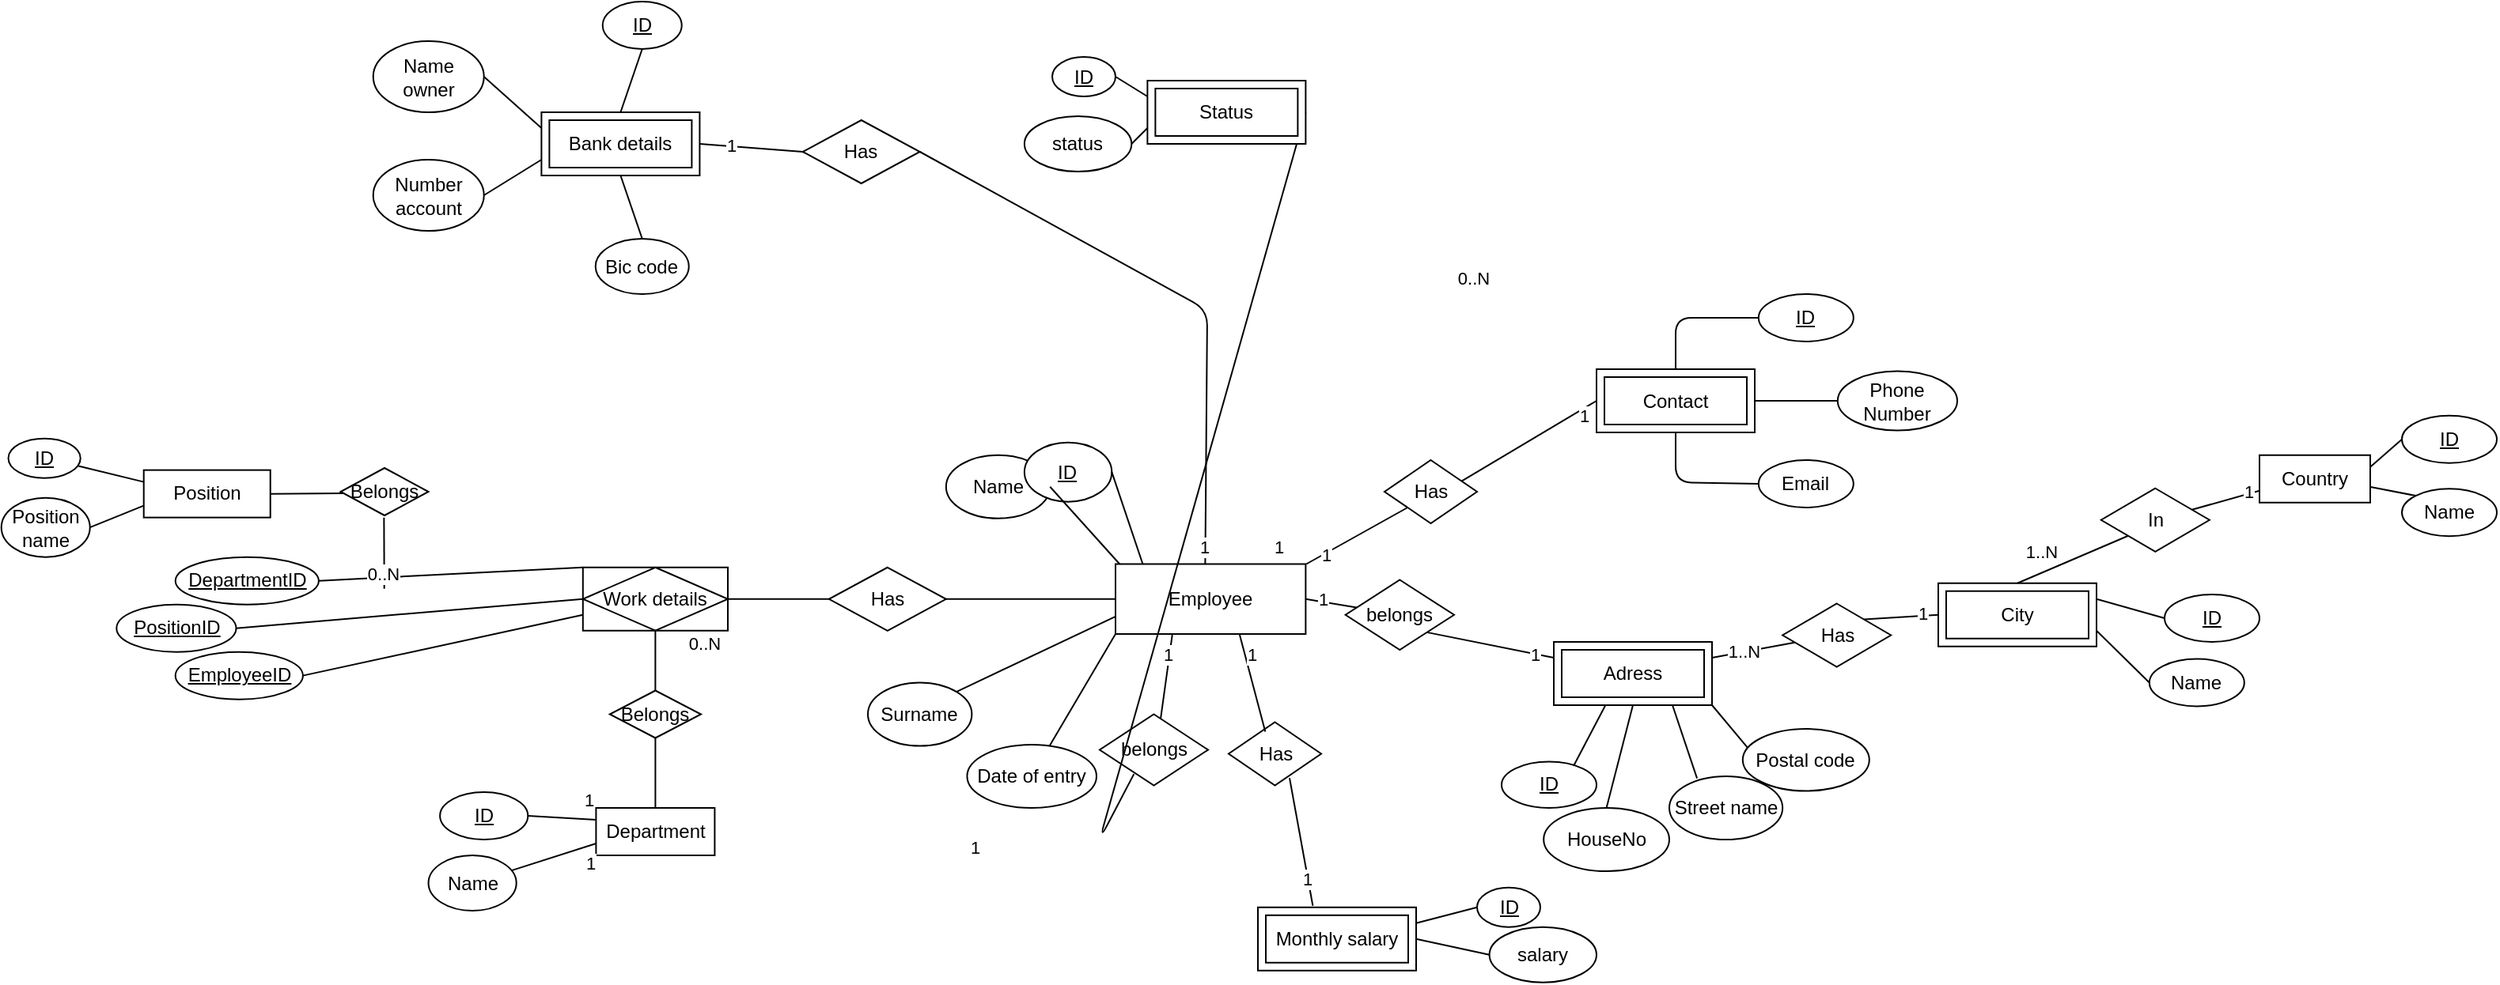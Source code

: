 <mxfile version="17.4.0" type="github">
  <diagram id="UBG563MczrVOb0AlTc1t" name="Page-1">
    <mxGraphModel dx="2367" dy="386" grid="1" gridSize="10" guides="1" tooltips="1" connect="1" arrows="1" fold="1" page="1" pageScale="1" pageWidth="827" pageHeight="1169" math="0" shadow="0">
      <root>
        <mxCell id="0" />
        <mxCell id="1" parent="0" />
        <mxCell id="jVsQilZwX-sPZZp8XZDI-1" value="Email" style="ellipse;whiteSpace=wrap;html=1;" vertex="1" parent="1">
          <mxGeometry x="176.41" y="320" width="60" height="30" as="geometry" />
        </mxCell>
        <mxCell id="jVsQilZwX-sPZZp8XZDI-2" value="Surname" style="ellipse;whiteSpace=wrap;html=1;" vertex="1" parent="1">
          <mxGeometry x="-386.51" y="460.75" width="65.71" height="40" as="geometry" />
        </mxCell>
        <mxCell id="jVsQilZwX-sPZZp8XZDI-3" value="Name" style="ellipse;whiteSpace=wrap;html=1;" vertex="1" parent="1">
          <mxGeometry x="-337.08" y="316.88" width="65.71" height="40" as="geometry" />
        </mxCell>
        <mxCell id="jVsQilZwX-sPZZp8XZDI-4" value="&lt;u&gt;ID&lt;/u&gt;" style="ellipse;whiteSpace=wrap;html=1;" vertex="1" parent="1">
          <mxGeometry x="-287.56" y="308.82" width="55.21" height="37.5" as="geometry" />
        </mxCell>
        <mxCell id="jVsQilZwX-sPZZp8XZDI-5" value="Date of entry" style="ellipse;whiteSpace=wrap;html=1;" vertex="1" parent="1">
          <mxGeometry x="-323.79" y="500" width="81.79" height="40" as="geometry" />
        </mxCell>
        <mxCell id="jVsQilZwX-sPZZp8XZDI-6" value="" style="endArrow=none;html=1;exitX=1;exitY=0;exitDx=0;exitDy=0;entryX=0;entryY=0.75;entryDx=0;entryDy=0;" edge="1" parent="1" source="jVsQilZwX-sPZZp8XZDI-2" target="jVsQilZwX-sPZZp8XZDI-101">
          <mxGeometry width="50" height="50" relative="1" as="geometry">
            <mxPoint x="-253.7" y="445.75" as="sourcePoint" />
            <mxPoint x="-209.41" y="425.75" as="targetPoint" />
          </mxGeometry>
        </mxCell>
        <mxCell id="jVsQilZwX-sPZZp8XZDI-7" value="" style="endArrow=none;html=1;exitX=1;exitY=0.5;exitDx=0;exitDy=0;entryX=0;entryY=0.5;entryDx=0;entryDy=0;" edge="1" parent="1" source="jVsQilZwX-sPZZp8XZDI-3">
          <mxGeometry width="50" height="50" relative="1" as="geometry">
            <mxPoint x="-243.7" y="455.75" as="sourcePoint" />
            <mxPoint x="-209.41" y="405.75" as="targetPoint" />
          </mxGeometry>
        </mxCell>
        <mxCell id="jVsQilZwX-sPZZp8XZDI-8" value="" style="endArrow=none;html=1;exitX=1;exitY=0.5;exitDx=0;exitDy=0;entryX=0;entryY=0.25;entryDx=0;entryDy=0;" edge="1" parent="1" source="jVsQilZwX-sPZZp8XZDI-4">
          <mxGeometry width="50" height="50" relative="1" as="geometry">
            <mxPoint x="-239.41" y="390.75" as="sourcePoint" />
            <mxPoint x="-209.41" y="395.75" as="targetPoint" />
          </mxGeometry>
        </mxCell>
        <mxCell id="jVsQilZwX-sPZZp8XZDI-9" value="" style="endArrow=none;html=1;entryX=0;entryY=1;entryDx=0;entryDy=0;" edge="1" parent="1" source="jVsQilZwX-sPZZp8XZDI-5" target="jVsQilZwX-sPZZp8XZDI-101">
          <mxGeometry width="50" height="50" relative="1" as="geometry">
            <mxPoint x="-182.38" y="501.91" as="sourcePoint" />
            <mxPoint x="-196.71" y="424.99" as="targetPoint" />
          </mxGeometry>
        </mxCell>
        <mxCell id="jVsQilZwX-sPZZp8XZDI-10" value="&lt;u&gt;ID&lt;/u&gt;" style="ellipse;whiteSpace=wrap;html=1;" vertex="1" parent="1">
          <mxGeometry x="176.41" y="215" width="60" height="30" as="geometry" />
        </mxCell>
        <mxCell id="jVsQilZwX-sPZZp8XZDI-11" value="Phone Number" style="ellipse;whiteSpace=wrap;html=1;" vertex="1" parent="1">
          <mxGeometry x="226.41" y="263.75" width="75.59" height="37.5" as="geometry" />
        </mxCell>
        <mxCell id="jVsQilZwX-sPZZp8XZDI-12" value="Has" style="rhombus;whiteSpace=wrap;html=1;" vertex="1" parent="1">
          <mxGeometry x="-411.08" y="387.88" width="74" height="40" as="geometry" />
        </mxCell>
        <mxCell id="jVsQilZwX-sPZZp8XZDI-13" value="&lt;u&gt;ID&lt;/u&gt;" style="ellipse;whiteSpace=wrap;html=1;" vertex="1" parent="1">
          <mxGeometry x="-554.14" y="30" width="50" height="30" as="geometry" />
        </mxCell>
        <mxCell id="jVsQilZwX-sPZZp8XZDI-14" value="Number account" style="ellipse;whiteSpace=wrap;html=1;" vertex="1" parent="1">
          <mxGeometry x="-699.14" y="130" width="70" height="45" as="geometry" />
        </mxCell>
        <mxCell id="jVsQilZwX-sPZZp8XZDI-15" value="Name owner" style="ellipse;whiteSpace=wrap;html=1;" vertex="1" parent="1">
          <mxGeometry x="-699.14" y="55" width="70" height="45" as="geometry" />
        </mxCell>
        <mxCell id="jVsQilZwX-sPZZp8XZDI-16" style="edgeStyle=orthogonalEdgeStyle;rounded=0;orthogonalLoop=1;jettySize=auto;html=1;exitX=0.5;exitY=1;exitDx=0;exitDy=0;" edge="1" parent="1" source="jVsQilZwX-sPZZp8XZDI-15" target="jVsQilZwX-sPZZp8XZDI-15">
          <mxGeometry relative="1" as="geometry" />
        </mxCell>
        <mxCell id="jVsQilZwX-sPZZp8XZDI-17" value="Bic code" style="ellipse;whiteSpace=wrap;html=1;" vertex="1" parent="1">
          <mxGeometry x="-558.64" y="180" width="59" height="35" as="geometry" />
        </mxCell>
        <mxCell id="jVsQilZwX-sPZZp8XZDI-18" value="" style="endArrow=none;html=1;exitX=1;exitY=0.5;exitDx=0;exitDy=0;entryX=0;entryY=0.75;entryDx=0;entryDy=0;" edge="1" parent="1" source="jVsQilZwX-sPZZp8XZDI-14" target="jVsQilZwX-sPZZp8XZDI-40">
          <mxGeometry width="50" height="50" relative="1" as="geometry">
            <mxPoint x="-563.794" y="76.968" as="sourcePoint" />
            <mxPoint x="-579.14" y="117.5" as="targetPoint" />
          </mxGeometry>
        </mxCell>
        <mxCell id="jVsQilZwX-sPZZp8XZDI-19" value="" style="endArrow=none;html=1;exitX=0.5;exitY=0;exitDx=0;exitDy=0;entryX=0.5;entryY=1;entryDx=0;entryDy=0;" edge="1" parent="1" source="jVsQilZwX-sPZZp8XZDI-17" target="jVsQilZwX-sPZZp8XZDI-40">
          <mxGeometry width="50" height="50" relative="1" as="geometry">
            <mxPoint x="-543.794" y="96.968" as="sourcePoint" />
            <mxPoint x="-579.14" y="135" as="targetPoint" />
          </mxGeometry>
        </mxCell>
        <mxCell id="jVsQilZwX-sPZZp8XZDI-20" value="HouseNo" style="ellipse;whiteSpace=wrap;html=1;" vertex="1" parent="1">
          <mxGeometry x="40.59" y="540" width="79.41" height="40" as="geometry" />
        </mxCell>
        <mxCell id="jVsQilZwX-sPZZp8XZDI-21" value="Street name" style="ellipse;whiteSpace=wrap;html=1;" vertex="1" parent="1">
          <mxGeometry x="120" y="520" width="71.59" height="40" as="geometry" />
        </mxCell>
        <mxCell id="jVsQilZwX-sPZZp8XZDI-22" value="" style="endArrow=none;html=1;exitX=0.5;exitY=1;exitDx=0;exitDy=0;entryX=0.5;entryY=0;entryDx=0;entryDy=0;" edge="1" parent="1" source="jVsQilZwX-sPZZp8XZDI-48" target="jVsQilZwX-sPZZp8XZDI-20">
          <mxGeometry width="50" height="50" relative="1" as="geometry">
            <mxPoint x="106.0" y="457.5" as="sourcePoint" />
            <mxPoint x="-13.0" y="430" as="targetPoint" />
          </mxGeometry>
        </mxCell>
        <mxCell id="jVsQilZwX-sPZZp8XZDI-23" value="Department" style="rounded=0;whiteSpace=wrap;html=1;" vertex="1" parent="1">
          <mxGeometry x="-558.3" y="540" width="75" height="30" as="geometry" />
        </mxCell>
        <mxCell id="jVsQilZwX-sPZZp8XZDI-24" value="&lt;u&gt;ID&lt;/u&gt;" style="ellipse;whiteSpace=wrap;html=1;" vertex="1" parent="1">
          <mxGeometry x="14" y="510.75" width="60" height="29.25" as="geometry" />
        </mxCell>
        <mxCell id="jVsQilZwX-sPZZp8XZDI-25" value="" style="endArrow=none;html=1;entryX=0.759;entryY=0.091;entryDx=0;entryDy=0;entryPerimeter=0;exitX=0.33;exitY=0.985;exitDx=0;exitDy=0;exitPerimeter=0;" edge="1" parent="1" source="jVsQilZwX-sPZZp8XZDI-48" target="jVsQilZwX-sPZZp8XZDI-24">
          <mxGeometry width="50" height="50" relative="1" as="geometry">
            <mxPoint x="50" y="490" as="sourcePoint" />
            <mxPoint x="50.265" y="510" as="targetPoint" />
          </mxGeometry>
        </mxCell>
        <mxCell id="jVsQilZwX-sPZZp8XZDI-26" value="&lt;u&gt;ID&lt;/u&gt;" style="ellipse;whiteSpace=wrap;html=1;" vertex="1" parent="1">
          <mxGeometry x="-656.94" y="530" width="55.59" height="30" as="geometry" />
        </mxCell>
        <mxCell id="jVsQilZwX-sPZZp8XZDI-27" value="Name" style="ellipse;whiteSpace=wrap;html=1;" vertex="1" parent="1">
          <mxGeometry x="-664.23" y="570" width="55.59" height="35" as="geometry" />
        </mxCell>
        <mxCell id="jVsQilZwX-sPZZp8XZDI-28" value="" style="endArrow=none;html=1;entryX=0;entryY=0.25;entryDx=0;entryDy=0;exitX=1;exitY=0.5;exitDx=0;exitDy=0;" edge="1" parent="1" source="jVsQilZwX-sPZZp8XZDI-26" target="jVsQilZwX-sPZZp8XZDI-23">
          <mxGeometry width="50" height="50" relative="1" as="geometry">
            <mxPoint x="-580" y="570" as="sourcePoint" />
            <mxPoint x="-240.55" y="582.5" as="targetPoint" />
          </mxGeometry>
        </mxCell>
        <mxCell id="jVsQilZwX-sPZZp8XZDI-29" value="" style="endArrow=none;html=1;entryX=0;entryY=0.75;entryDx=0;entryDy=0;" edge="1" parent="1" source="jVsQilZwX-sPZZp8XZDI-27" target="jVsQilZwX-sPZZp8XZDI-23">
          <mxGeometry width="50" height="50" relative="1" as="geometry">
            <mxPoint x="-165.55" y="472.5" as="sourcePoint" />
            <mxPoint x="-200.55" y="490" as="targetPoint" />
          </mxGeometry>
        </mxCell>
        <mxCell id="jVsQilZwX-sPZZp8XZDI-30" value="Position name" style="ellipse;whiteSpace=wrap;html=1;" vertex="1" parent="1">
          <mxGeometry x="-934.14" y="343.82" width="56" height="37.5" as="geometry" />
        </mxCell>
        <mxCell id="jVsQilZwX-sPZZp8XZDI-31" value="" style="endArrow=none;html=1;exitX=0;exitY=0.5;exitDx=0;exitDy=0;entryX=1;entryY=0.5;entryDx=0;entryDy=0;" edge="1" parent="1" source="jVsQilZwX-sPZZp8XZDI-12" target="jVsQilZwX-sPZZp8XZDI-92">
          <mxGeometry width="50" height="50" relative="1" as="geometry">
            <mxPoint x="-130" y="238" as="sourcePoint" />
            <mxPoint x="20" y="210" as="targetPoint" />
            <Array as="points" />
          </mxGeometry>
        </mxCell>
        <mxCell id="jVsQilZwX-sPZZp8XZDI-32" value="" style="endArrow=none;html=1;exitX=0;exitY=0.5;exitDx=0;exitDy=0;entryX=1;entryY=0.5;entryDx=0;entryDy=0;" edge="1" parent="1" target="jVsQilZwX-sPZZp8XZDI-12" source="jVsQilZwX-sPZZp8XZDI-101">
          <mxGeometry width="50" height="50" relative="1" as="geometry">
            <mxPoint x="-134.41" y="385.75" as="sourcePoint" />
            <mxPoint x="-110.22" y="305" as="targetPoint" />
          </mxGeometry>
        </mxCell>
        <mxCell id="jVsQilZwX-sPZZp8XZDI-33" value="" style="endArrow=none;html=1;entryX=0.5;entryY=1;entryDx=0;entryDy=0;exitX=0.5;exitY=0;exitDx=0;exitDy=0;" edge="1" parent="1" source="jVsQilZwX-sPZZp8XZDI-23" target="jVsQilZwX-sPZZp8XZDI-43">
          <mxGeometry width="50" height="50" relative="1" as="geometry">
            <mxPoint x="-562.05" y="640" as="sourcePoint" />
            <mxPoint x="-516.05" y="550" as="targetPoint" />
          </mxGeometry>
        </mxCell>
        <mxCell id="jVsQilZwX-sPZZp8XZDI-34" value="" style="endArrow=none;html=1;exitX=1;exitY=0.5;exitDx=0;exitDy=0;entryX=0.361;entryY=0.015;entryDx=0;entryDy=0;entryPerimeter=0;" edge="1" parent="1" source="jVsQilZwX-sPZZp8XZDI-37">
          <mxGeometry width="50" height="50" relative="1" as="geometry">
            <mxPoint x="-161.5" y="248" as="sourcePoint" />
            <mxPoint x="-173.31" y="386.35" as="targetPoint" />
            <Array as="points">
              <mxPoint x="-172" y="225" />
            </Array>
          </mxGeometry>
        </mxCell>
        <mxCell id="jVsQilZwX-sPZZp8XZDI-35" style="edgeStyle=orthogonalEdgeStyle;rounded=0;orthogonalLoop=1;jettySize=auto;html=1;exitX=0.5;exitY=1;exitDx=0;exitDy=0;" edge="1" parent="1">
          <mxGeometry relative="1" as="geometry">
            <mxPoint x="-233" y="492.25" as="sourcePoint" />
            <mxPoint x="-233" y="492.25" as="targetPoint" />
          </mxGeometry>
        </mxCell>
        <mxCell id="jVsQilZwX-sPZZp8XZDI-36" value="1" style="edgeLabel;html=1;align=center;verticalAlign=middle;resizable=0;points=[];" vertex="1" connectable="0" parent="1">
          <mxGeometry x="-450.002" y="580.0" as="geometry">
            <mxPoint x="-112" y="-5" as="offset" />
          </mxGeometry>
        </mxCell>
        <mxCell id="jVsQilZwX-sPZZp8XZDI-37" value="Has" style="rhombus;whiteSpace=wrap;html=1;" vertex="1" parent="1">
          <mxGeometry x="-427.65" y="105" width="74" height="40" as="geometry" />
        </mxCell>
        <mxCell id="jVsQilZwX-sPZZp8XZDI-38" value="" style="endArrow=none;html=1;exitX=1;exitY=0.5;exitDx=0;exitDy=0;entryX=0;entryY=0.5;entryDx=0;entryDy=0;" edge="1" parent="1" source="jVsQilZwX-sPZZp8XZDI-40" target="jVsQilZwX-sPZZp8XZDI-37">
          <mxGeometry width="50" height="50" relative="1" as="geometry">
            <mxPoint x="-420" y="205" as="sourcePoint" />
            <mxPoint x="-300" y="325" as="targetPoint" />
            <Array as="points" />
          </mxGeometry>
        </mxCell>
        <mxCell id="jVsQilZwX-sPZZp8XZDI-39" value="Contact" style="shape=ext;margin=3;double=1;whiteSpace=wrap;html=1;align=center;" vertex="1" parent="1">
          <mxGeometry x="74.0" y="262.5" width="100" height="40" as="geometry" />
        </mxCell>
        <mxCell id="jVsQilZwX-sPZZp8XZDI-40" value="Bank details" style="shape=ext;margin=3;double=1;whiteSpace=wrap;html=1;align=center;" vertex="1" parent="1">
          <mxGeometry x="-592.8" y="100" width="100" height="40" as="geometry" />
        </mxCell>
        <mxCell id="jVsQilZwX-sPZZp8XZDI-41" value="" style="endArrow=none;html=1;exitX=0.5;exitY=1;exitDx=0;exitDy=0;entryX=0.5;entryY=0;entryDx=0;entryDy=0;" edge="1" parent="1" source="jVsQilZwX-sPZZp8XZDI-13" target="jVsQilZwX-sPZZp8XZDI-40">
          <mxGeometry width="50" height="50" relative="1" as="geometry">
            <mxPoint x="-619.14" y="127.5" as="sourcePoint" />
            <mxPoint x="-579.14" y="117.5" as="targetPoint" />
          </mxGeometry>
        </mxCell>
        <mxCell id="jVsQilZwX-sPZZp8XZDI-42" value="" style="endArrow=none;html=1;exitX=1;exitY=0.5;exitDx=0;exitDy=0;entryX=0;entryY=0.25;entryDx=0;entryDy=0;" edge="1" parent="1" source="jVsQilZwX-sPZZp8XZDI-15" target="jVsQilZwX-sPZZp8XZDI-40">
          <mxGeometry width="50" height="50" relative="1" as="geometry">
            <mxPoint x="-599.14" y="65" as="sourcePoint" />
            <mxPoint x="-554.14" y="100" as="targetPoint" />
          </mxGeometry>
        </mxCell>
        <mxCell id="jVsQilZwX-sPZZp8XZDI-43" value="Belongs" style="rhombus;whiteSpace=wrap;html=1;" vertex="1" parent="1">
          <mxGeometry x="-549.61" y="465.75" width="57.62" height="30" as="geometry" />
        </mxCell>
        <mxCell id="jVsQilZwX-sPZZp8XZDI-44" value="" style="endArrow=none;html=1;exitX=0.5;exitY=1;exitDx=0;exitDy=0;entryX=0.5;entryY=0;entryDx=0;entryDy=0;" edge="1" parent="1" target="jVsQilZwX-sPZZp8XZDI-43" source="jVsQilZwX-sPZZp8XZDI-92">
          <mxGeometry width="50" height="50" relative="1" as="geometry">
            <mxPoint x="-630.14" y="400.32" as="sourcePoint" />
            <mxPoint x="-520" y="450" as="targetPoint" />
          </mxGeometry>
        </mxCell>
        <mxCell id="jVsQilZwX-sPZZp8XZDI-45" value="" style="endArrow=none;html=1;entryX=1;entryY=0.5;entryDx=0;entryDy=0;exitX=0;exitY=0.75;exitDx=0;exitDy=0;" edge="1" parent="1" source="jVsQilZwX-sPZZp8XZDI-79" target="jVsQilZwX-sPZZp8XZDI-30">
          <mxGeometry width="50" height="50" relative="1" as="geometry">
            <mxPoint x="-732.73" y="411.32" as="sourcePoint" />
            <mxPoint x="-794.23" y="396.32" as="targetPoint" />
          </mxGeometry>
        </mxCell>
        <mxCell id="jVsQilZwX-sPZZp8XZDI-46" value="" style="endArrow=none;html=1;entryX=0;entryY=0.5;entryDx=0;entryDy=0;exitX=1;exitY=0.5;exitDx=0;exitDy=0;" edge="1" parent="1" source="jVsQilZwX-sPZZp8XZDI-39" target="jVsQilZwX-sPZZp8XZDI-11">
          <mxGeometry width="50" height="50" relative="1" as="geometry">
            <mxPoint x="183.21" y="291.89" as="sourcePoint" />
            <mxPoint x="227.907" y="272.497" as="targetPoint" />
          </mxGeometry>
        </mxCell>
        <mxCell id="jVsQilZwX-sPZZp8XZDI-47" value="" style="endArrow=none;html=1;entryX=0;entryY=0.5;entryDx=0;entryDy=0;exitX=0.5;exitY=1;exitDx=0;exitDy=0;" edge="1" parent="1" source="jVsQilZwX-sPZZp8XZDI-39" target="jVsQilZwX-sPZZp8XZDI-1">
          <mxGeometry width="50" height="50" relative="1" as="geometry">
            <mxPoint x="179.0" y="312.5" as="sourcePoint" />
            <mxPoint x="237.91" y="312.5" as="targetPoint" />
            <Array as="points">
              <mxPoint x="124" y="334" />
            </Array>
          </mxGeometry>
        </mxCell>
        <mxCell id="jVsQilZwX-sPZZp8XZDI-48" value="Adress" style="shape=ext;margin=3;double=1;whiteSpace=wrap;html=1;align=center;" vertex="1" parent="1">
          <mxGeometry x="47.0" y="435" width="100" height="40" as="geometry" />
        </mxCell>
        <mxCell id="jVsQilZwX-sPZZp8XZDI-49" value="" style="endArrow=none;html=1;exitX=0.75;exitY=1;exitDx=0;exitDy=0;entryX=0.245;entryY=0.033;entryDx=0;entryDy=0;entryPerimeter=0;" edge="1" parent="1" source="jVsQilZwX-sPZZp8XZDI-48" target="jVsQilZwX-sPZZp8XZDI-21">
          <mxGeometry width="50" height="50" relative="1" as="geometry">
            <mxPoint x="160.45" y="480" as="sourcePoint" />
            <mxPoint x="219.36" y="491.675" as="targetPoint" />
          </mxGeometry>
        </mxCell>
        <mxCell id="jVsQilZwX-sPZZp8XZDI-50" value="belongs" style="rhombus;whiteSpace=wrap;html=1;" vertex="1" parent="1">
          <mxGeometry x="-84.66" y="395.75" width="68.66" height="44.25" as="geometry" />
        </mxCell>
        <mxCell id="jVsQilZwX-sPZZp8XZDI-51" value="Name" style="ellipse;whiteSpace=wrap;html=1;" vertex="1" parent="1">
          <mxGeometry x="423.41" y="445.75" width="60" height="30" as="geometry" />
        </mxCell>
        <mxCell id="jVsQilZwX-sPZZp8XZDI-52" value="&lt;u&gt;ID&lt;/u&gt;" style="ellipse;whiteSpace=wrap;html=1;" vertex="1" parent="1">
          <mxGeometry x="433" y="405" width="60" height="30" as="geometry" />
        </mxCell>
        <mxCell id="jVsQilZwX-sPZZp8XZDI-53" value="City" style="shape=ext;margin=3;double=1;whiteSpace=wrap;html=1;align=center;" vertex="1" parent="1">
          <mxGeometry x="290" y="397.87" width="100" height="40" as="geometry" />
        </mxCell>
        <mxCell id="jVsQilZwX-sPZZp8XZDI-54" value="" style="endArrow=none;html=1;entryX=1;entryY=0.25;entryDx=0;entryDy=0;exitX=0;exitY=0.5;exitDx=0;exitDy=0;" edge="1" parent="1" source="jVsQilZwX-sPZZp8XZDI-52" target="jVsQilZwX-sPZZp8XZDI-53">
          <mxGeometry width="50" height="50" relative="1" as="geometry">
            <mxPoint x="679" y="265.75" as="sourcePoint" />
            <mxPoint x="617.5" y="265.75" as="targetPoint" />
          </mxGeometry>
        </mxCell>
        <mxCell id="jVsQilZwX-sPZZp8XZDI-55" value="" style="endArrow=none;html=1;entryX=1;entryY=0.75;entryDx=0;entryDy=0;exitX=0;exitY=0.5;exitDx=0;exitDy=0;" edge="1" parent="1" source="jVsQilZwX-sPZZp8XZDI-51" target="jVsQilZwX-sPZZp8XZDI-53">
          <mxGeometry width="50" height="50" relative="1" as="geometry">
            <mxPoint x="689" y="347.25" as="sourcePoint" />
            <mxPoint x="627.5" y="347.25" as="targetPoint" />
          </mxGeometry>
        </mxCell>
        <mxCell id="jVsQilZwX-sPZZp8XZDI-56" value="" style="endArrow=none;html=1;entryX=1;entryY=0;entryDx=0;entryDy=0;exitX=0;exitY=1;exitDx=0;exitDy=0;" edge="1" parent="1" source="jVsQilZwX-sPZZp8XZDI-58">
          <mxGeometry width="50" height="50" relative="1" as="geometry">
            <mxPoint x="55.0" y="262.5" as="sourcePoint" />
            <mxPoint x="-109.41" y="385.75" as="targetPoint" />
          </mxGeometry>
        </mxCell>
        <mxCell id="jVsQilZwX-sPZZp8XZDI-57" value="" style="endArrow=none;html=1;entryX=0;entryY=0.5;entryDx=0;entryDy=0;exitX=0.5;exitY=0;exitDx=0;exitDy=0;" edge="1" parent="1" source="jVsQilZwX-sPZZp8XZDI-39" target="jVsQilZwX-sPZZp8XZDI-10">
          <mxGeometry width="50" height="50" relative="1" as="geometry">
            <mxPoint x="243.0" y="209.5" as="sourcePoint" />
            <mxPoint x="186.0" y="209.5" as="targetPoint" />
            <Array as="points">
              <mxPoint x="124" y="230" />
            </Array>
          </mxGeometry>
        </mxCell>
        <mxCell id="jVsQilZwX-sPZZp8XZDI-58" value="Has" style="rhombus;whiteSpace=wrap;html=1;" vertex="1" parent="1">
          <mxGeometry x="-60" y="320" width="58.5" height="40" as="geometry" />
        </mxCell>
        <mxCell id="jVsQilZwX-sPZZp8XZDI-59" value="" style="endArrow=none;html=1;entryX=1;entryY=0.25;entryDx=0;entryDy=0;exitX=0;exitY=0.5;exitDx=0;exitDy=0;" edge="1" parent="1" source="jVsQilZwX-sPZZp8XZDI-39" target="jVsQilZwX-sPZZp8XZDI-58">
          <mxGeometry width="50" height="50" relative="1" as="geometry">
            <mxPoint x="42" y="322.5" as="sourcePoint" />
            <mxPoint x="-37.59" y="345" as="targetPoint" />
          </mxGeometry>
        </mxCell>
        <mxCell id="jVsQilZwX-sPZZp8XZDI-60" value="" style="endArrow=none;html=1;exitX=1;exitY=0.5;exitDx=0;exitDy=0;startArrow=none;" edge="1" parent="1" source="jVsQilZwX-sPZZp8XZDI-101" target="jVsQilZwX-sPZZp8XZDI-50">
          <mxGeometry width="50" height="50" relative="1" as="geometry">
            <mxPoint x="-109.41" y="405.75" as="sourcePoint" />
            <mxPoint x="-30" y="416" as="targetPoint" />
          </mxGeometry>
        </mxCell>
        <mxCell id="jVsQilZwX-sPZZp8XZDI-61" value="" style="endArrow=none;html=1;exitX=0;exitY=0.25;exitDx=0;exitDy=0;entryX=1;entryY=1;entryDx=0;entryDy=0;" edge="1" parent="1" source="jVsQilZwX-sPZZp8XZDI-48" target="jVsQilZwX-sPZZp8XZDI-50">
          <mxGeometry width="50" height="50" relative="1" as="geometry">
            <mxPoint x="-27.59" y="385" as="sourcePoint" />
            <mxPoint x="30" y="455" as="targetPoint" />
          </mxGeometry>
        </mxCell>
        <mxCell id="jVsQilZwX-sPZZp8XZDI-62" value="Has" style="rhombus;whiteSpace=wrap;html=1;" vertex="1" parent="1">
          <mxGeometry x="191.59" y="410.75" width="68.5" height="40" as="geometry" />
        </mxCell>
        <mxCell id="jVsQilZwX-sPZZp8XZDI-63" value="" style="endArrow=none;html=1;exitX=1;exitY=0.25;exitDx=0;exitDy=0;entryX=0.112;entryY=0.615;entryDx=0;entryDy=0;entryPerimeter=0;" edge="1" parent="1" source="jVsQilZwX-sPZZp8XZDI-48" target="jVsQilZwX-sPZZp8XZDI-62">
          <mxGeometry width="50" height="50" relative="1" as="geometry">
            <mxPoint x="230" y="450" as="sourcePoint" />
            <mxPoint x="220" y="430" as="targetPoint" />
          </mxGeometry>
        </mxCell>
        <mxCell id="jVsQilZwX-sPZZp8XZDI-64" value="" style="endArrow=none;html=1;exitX=1;exitY=0;exitDx=0;exitDy=0;entryX=0;entryY=0.5;entryDx=0;entryDy=0;" edge="1" parent="1" source="jVsQilZwX-sPZZp8XZDI-62" target="jVsQilZwX-sPZZp8XZDI-53">
          <mxGeometry width="50" height="50" relative="1" as="geometry">
            <mxPoint x="273.875" y="495" as="sourcePoint" />
            <mxPoint x="340" y="510.75" as="targetPoint" />
          </mxGeometry>
        </mxCell>
        <mxCell id="jVsQilZwX-sPZZp8XZDI-65" value="Country" style="rounded=0;whiteSpace=wrap;html=1;" vertex="1" parent="1">
          <mxGeometry x="493.0" y="316.88" width="70" height="30" as="geometry" />
        </mxCell>
        <mxCell id="jVsQilZwX-sPZZp8XZDI-66" value="" style="endArrow=none;html=1;entryX=0;entryY=0.75;entryDx=0;entryDy=0;" edge="1" parent="1" source="jVsQilZwX-sPZZp8XZDI-80" target="jVsQilZwX-sPZZp8XZDI-65">
          <mxGeometry width="50" height="50" relative="1" as="geometry">
            <mxPoint x="317.5" y="345" as="sourcePoint" />
            <mxPoint x="367.5" y="295" as="targetPoint" />
          </mxGeometry>
        </mxCell>
        <mxCell id="jVsQilZwX-sPZZp8XZDI-67" value="&lt;u&gt;ID&lt;/u&gt;" style="ellipse;whiteSpace=wrap;html=1;" vertex="1" parent="1">
          <mxGeometry x="583" y="291.88" width="60" height="30" as="geometry" />
        </mxCell>
        <mxCell id="jVsQilZwX-sPZZp8XZDI-68" value="Name" style="ellipse;whiteSpace=wrap;html=1;" vertex="1" parent="1">
          <mxGeometry x="583" y="338.13" width="60" height="30" as="geometry" />
        </mxCell>
        <mxCell id="jVsQilZwX-sPZZp8XZDI-69" value="" style="endArrow=none;html=1;exitX=1;exitY=0.25;exitDx=0;exitDy=0;entryX=0;entryY=0.5;entryDx=0;entryDy=0;" edge="1" parent="1" source="jVsQilZwX-sPZZp8XZDI-65" target="jVsQilZwX-sPZZp8XZDI-67">
          <mxGeometry width="50" height="50" relative="1" as="geometry">
            <mxPoint x="559.59" y="527.63" as="sourcePoint" />
            <mxPoint x="659.59" y="396.88" as="targetPoint" />
          </mxGeometry>
        </mxCell>
        <mxCell id="jVsQilZwX-sPZZp8XZDI-70" value="" style="endArrow=none;html=1;entryX=0;entryY=0;entryDx=0;entryDy=0;" edge="1" parent="1" target="jVsQilZwX-sPZZp8XZDI-68">
          <mxGeometry width="50" height="50" relative="1" as="geometry">
            <mxPoint x="562.59" y="336.88" as="sourcePoint" />
            <mxPoint x="609.59" y="316.88" as="targetPoint" />
          </mxGeometry>
        </mxCell>
        <mxCell id="jVsQilZwX-sPZZp8XZDI-71" value="1..N" style="edgeLabel;html=1;align=center;verticalAlign=middle;resizable=0;points=[];" vertex="1" connectable="0" parent="1">
          <mxGeometry x="370.004" y="460.754" as="geometry">
            <mxPoint x="-203" y="-20" as="offset" />
          </mxGeometry>
        </mxCell>
        <mxCell id="jVsQilZwX-sPZZp8XZDI-72" value="1" style="edgeLabel;html=1;align=center;verticalAlign=middle;resizable=0;points=[];" vertex="1" connectable="0" parent="1">
          <mxGeometry x="123.997" y="455.004" as="geometry">
            <mxPoint x="156" y="-38" as="offset" />
          </mxGeometry>
        </mxCell>
        <mxCell id="jVsQilZwX-sPZZp8XZDI-73" value="1" style="edgeLabel;html=1;align=center;verticalAlign=middle;resizable=0;points=[];" vertex="1" connectable="0" parent="1">
          <mxGeometry x="329.997" y="377.874" as="geometry">
            <mxPoint x="156" y="-38" as="offset" />
          </mxGeometry>
        </mxCell>
        <mxCell id="jVsQilZwX-sPZZp8XZDI-74" value="1" style="edgeLabel;html=1;align=center;verticalAlign=middle;resizable=0;points=[];" vertex="1" connectable="0" parent="1">
          <mxGeometry x="-255.293" y="445.754" as="geometry">
            <mxPoint x="156" y="-38" as="offset" />
          </mxGeometry>
        </mxCell>
        <mxCell id="jVsQilZwX-sPZZp8XZDI-75" value="1" style="edgeLabel;html=1;align=center;verticalAlign=middle;resizable=0;points=[];" vertex="1" connectable="0" parent="1">
          <mxGeometry x="-121.613" y="480.754" as="geometry">
            <mxPoint x="156" y="-38" as="offset" />
          </mxGeometry>
        </mxCell>
        <mxCell id="jVsQilZwX-sPZZp8XZDI-76" value="1" style="edgeLabel;html=1;align=center;verticalAlign=middle;resizable=0;points=[];" vertex="1" connectable="0" parent="1">
          <mxGeometry x="-629.143" y="158.754" as="geometry">
            <mxPoint x="156" y="-38" as="offset" />
          </mxGeometry>
        </mxCell>
        <mxCell id="jVsQilZwX-sPZZp8XZDI-77" value="1" style="edgeLabel;html=1;align=center;verticalAlign=middle;resizable=0;points=[];" vertex="1" connectable="0" parent="1">
          <mxGeometry x="-330.003" y="412.874" as="geometry">
            <mxPoint x="156" y="-38" as="offset" />
          </mxGeometry>
        </mxCell>
        <mxCell id="jVsQilZwX-sPZZp8XZDI-78" value="0..N" style="edgeLabel;html=1;align=center;verticalAlign=middle;resizable=0;points=[];" vertex="1" connectable="0" parent="1">
          <mxGeometry x="-287.556" y="455.754" as="geometry">
            <mxPoint x="-203" y="-20" as="offset" />
          </mxGeometry>
        </mxCell>
        <mxCell id="jVsQilZwX-sPZZp8XZDI-79" value="Position" style="rounded=0;whiteSpace=wrap;html=1;" vertex="1" parent="1">
          <mxGeometry x="-844.14" y="326.32" width="80" height="30" as="geometry" />
        </mxCell>
        <mxCell id="jVsQilZwX-sPZZp8XZDI-80" value="In" style="rhombus;whiteSpace=wrap;html=1;" vertex="1" parent="1">
          <mxGeometry x="392.91" y="337.87" width="68.5" height="40" as="geometry" />
        </mxCell>
        <mxCell id="jVsQilZwX-sPZZp8XZDI-81" value="" style="endArrow=none;html=1;exitX=0.5;exitY=0;exitDx=0;exitDy=0;entryX=0;entryY=1;entryDx=0;entryDy=0;" edge="1" parent="1" source="jVsQilZwX-sPZZp8XZDI-53" target="jVsQilZwX-sPZZp8XZDI-80">
          <mxGeometry width="50" height="50" relative="1" as="geometry">
            <mxPoint x="352" y="385.75" as="sourcePoint" />
            <mxPoint x="430" y="282.5" as="targetPoint" />
          </mxGeometry>
        </mxCell>
        <mxCell id="jVsQilZwX-sPZZp8XZDI-82" value="1..N" style="edgeLabel;html=1;align=center;verticalAlign=middle;resizable=0;points=[];" vertex="1" connectable="0" parent="1">
          <mxGeometry x="198.407" y="415.754" as="geometry">
            <mxPoint x="156" y="-38" as="offset" />
          </mxGeometry>
        </mxCell>
        <mxCell id="jVsQilZwX-sPZZp8XZDI-83" value="1" style="edgeLabel;html=1;align=center;verticalAlign=middle;resizable=0;points=[];" vertex="1" connectable="0" parent="1">
          <mxGeometry x="-253.703" y="417.874" as="geometry">
            <mxPoint x="156" y="-38" as="offset" />
          </mxGeometry>
        </mxCell>
        <mxCell id="jVsQilZwX-sPZZp8XZDI-84" value="1" style="edgeLabel;html=1;align=center;verticalAlign=middle;resizable=0;points=[];" vertex="1" connectable="0" parent="1">
          <mxGeometry x="-90.003" y="330.004" as="geometry">
            <mxPoint x="156" y="-38" as="offset" />
          </mxGeometry>
        </mxCell>
        <mxCell id="jVsQilZwX-sPZZp8XZDI-85" value="Belongs" style="rhombus;whiteSpace=wrap;html=1;" vertex="1" parent="1">
          <mxGeometry x="-719.73" y="325" width="55.5" height="30" as="geometry" />
        </mxCell>
        <mxCell id="jVsQilZwX-sPZZp8XZDI-86" value="" style="endArrow=none;html=1;entryX=0.5;entryY=1;entryDx=0;entryDy=0;" edge="1" parent="1">
          <mxGeometry width="50" height="50" relative="1" as="geometry">
            <mxPoint x="-692.14" y="401.32" as="sourcePoint" />
            <mxPoint x="-692.32" y="356.32" as="targetPoint" />
          </mxGeometry>
        </mxCell>
        <mxCell id="jVsQilZwX-sPZZp8XZDI-87" value="" style="endArrow=none;html=1;entryX=1;entryY=0.5;entryDx=0;entryDy=0;exitX=0;exitY=0.5;exitDx=0;exitDy=0;" edge="1" parent="1" target="jVsQilZwX-sPZZp8XZDI-79">
          <mxGeometry width="50" height="50" relative="1" as="geometry">
            <mxPoint x="-717.72" y="340.98" as="sourcePoint" />
            <mxPoint x="-748.55" y="340.98" as="targetPoint" />
          </mxGeometry>
        </mxCell>
        <mxCell id="jVsQilZwX-sPZZp8XZDI-88" value="&lt;u&gt;ID&lt;/u&gt;" style="ellipse;whiteSpace=wrap;html=1;" vertex="1" parent="1">
          <mxGeometry x="-929.73" y="306.32" width="45.59" height="25" as="geometry" />
        </mxCell>
        <mxCell id="jVsQilZwX-sPZZp8XZDI-89" value="" style="endArrow=none;html=1;exitX=0;exitY=0.25;exitDx=0;exitDy=0;entryX=0.973;entryY=0.698;entryDx=0;entryDy=0;entryPerimeter=0;" edge="1" parent="1" source="jVsQilZwX-sPZZp8XZDI-79" target="jVsQilZwX-sPZZp8XZDI-88">
          <mxGeometry width="50" height="50" relative="1" as="geometry">
            <mxPoint x="-834.14" y="358.82" as="sourcePoint" />
            <mxPoint x="-874.14" y="334.32" as="targetPoint" />
          </mxGeometry>
        </mxCell>
        <mxCell id="jVsQilZwX-sPZZp8XZDI-90" value="1" style="edgeLabel;html=1;align=center;verticalAlign=middle;resizable=0;points=[];" vertex="1" connectable="0" parent="1">
          <mxGeometry x="-282.893" y="412.874" as="geometry">
            <mxPoint x="156" y="-38" as="offset" />
          </mxGeometry>
        </mxCell>
        <mxCell id="jVsQilZwX-sPZZp8XZDI-91" value="0..N" style="edgeLabel;html=1;align=center;verticalAlign=middle;resizable=0;points=[];" vertex="1" connectable="0" parent="1">
          <mxGeometry x="198.414" y="225.004" as="geometry">
            <mxPoint x="-203" y="-20" as="offset" />
          </mxGeometry>
        </mxCell>
        <mxCell id="jVsQilZwX-sPZZp8XZDI-92" value="Work details" style="shape=associativeEntity;whiteSpace=wrap;html=1;align=center;" vertex="1" parent="1">
          <mxGeometry x="-566.59" y="387.88" width="91.59" height="40" as="geometry" />
        </mxCell>
        <mxCell id="jVsQilZwX-sPZZp8XZDI-93" value="&lt;u&gt;DepartmentID&lt;/u&gt;" style="ellipse;whiteSpace=wrap;html=1;" vertex="1" parent="1">
          <mxGeometry x="-824.14" y="381.32" width="90.59" height="30" as="geometry" />
        </mxCell>
        <mxCell id="jVsQilZwX-sPZZp8XZDI-94" value="&lt;u&gt;PositionID&lt;/u&gt;" style="ellipse;whiteSpace=wrap;html=1;" vertex="1" parent="1">
          <mxGeometry x="-861.34" y="411.32" width="75.59" height="30" as="geometry" />
        </mxCell>
        <mxCell id="jVsQilZwX-sPZZp8XZDI-95" value="&lt;u&gt;EmployeeID&lt;/u&gt;" style="ellipse;whiteSpace=wrap;html=1;" vertex="1" parent="1">
          <mxGeometry x="-824.14" y="441.32" width="80.59" height="30" as="geometry" />
        </mxCell>
        <mxCell id="jVsQilZwX-sPZZp8XZDI-96" value="" style="endArrow=none;html=1;entryX=1;entryY=0.5;entryDx=0;entryDy=0;exitX=0;exitY=0;exitDx=0;exitDy=0;" edge="1" parent="1" source="jVsQilZwX-sPZZp8XZDI-92" target="jVsQilZwX-sPZZp8XZDI-93">
          <mxGeometry width="50" height="50" relative="1" as="geometry">
            <mxPoint x="-707.72" y="350.98" as="sourcePoint" />
            <mxPoint x="-754.14" y="351.32" as="targetPoint" />
          </mxGeometry>
        </mxCell>
        <mxCell id="jVsQilZwX-sPZZp8XZDI-97" value="" style="endArrow=none;html=1;entryX=1;entryY=0.5;entryDx=0;entryDy=0;exitX=0;exitY=0.5;exitDx=0;exitDy=0;" edge="1" parent="1" source="jVsQilZwX-sPZZp8XZDI-92" target="jVsQilZwX-sPZZp8XZDI-94">
          <mxGeometry width="50" height="50" relative="1" as="geometry">
            <mxPoint x="-702.98" y="411.32" as="sourcePoint" />
            <mxPoint x="-723.55" y="406.32" as="targetPoint" />
          </mxGeometry>
        </mxCell>
        <mxCell id="jVsQilZwX-sPZZp8XZDI-98" value="" style="endArrow=none;html=1;entryX=1;entryY=0.5;entryDx=0;entryDy=0;exitX=0;exitY=0.75;exitDx=0;exitDy=0;" edge="1" parent="1" source="jVsQilZwX-sPZZp8XZDI-92" target="jVsQilZwX-sPZZp8XZDI-95">
          <mxGeometry width="50" height="50" relative="1" as="geometry">
            <mxPoint x="-703.14" y="456.32" as="sourcePoint" />
            <mxPoint x="-745.249" y="445.752" as="targetPoint" />
          </mxGeometry>
        </mxCell>
        <mxCell id="jVsQilZwX-sPZZp8XZDI-99" value="0..N" style="edgeLabel;html=1;align=center;verticalAlign=middle;resizable=0;points=[];" vertex="1" connectable="0" parent="1">
          <mxGeometry x="-490.726" y="411.324" as="geometry">
            <mxPoint x="-203" y="-20" as="offset" />
          </mxGeometry>
        </mxCell>
        <mxCell id="jVsQilZwX-sPZZp8XZDI-100" value="1" style="edgeLabel;html=1;align=center;verticalAlign=middle;resizable=0;points=[];" vertex="1" connectable="0" parent="1">
          <mxGeometry x="-359.996" y="555.004" as="geometry">
            <mxPoint x="-203" y="-20" as="offset" />
          </mxGeometry>
        </mxCell>
        <mxCell id="jVsQilZwX-sPZZp8XZDI-101" value="Employee" style="rounded=0;whiteSpace=wrap;html=1;" vertex="1" parent="1">
          <mxGeometry x="-230" y="385.75" width="120.19" height="44.25" as="geometry" />
        </mxCell>
        <mxCell id="jVsQilZwX-sPZZp8XZDI-102" value="" style="endArrow=none;html=1;exitX=1;exitY=0.5;exitDx=0;exitDy=0;" edge="1" parent="1" target="jVsQilZwX-sPZZp8XZDI-101">
          <mxGeometry width="50" height="50" relative="1" as="geometry">
            <mxPoint x="-109.41" y="405.75" as="sourcePoint" />
            <mxPoint x="-74.375" y="409.63" as="targetPoint" />
          </mxGeometry>
        </mxCell>
        <mxCell id="jVsQilZwX-sPZZp8XZDI-103" value="Monthly salary" style="shape=ext;margin=3;double=1;whiteSpace=wrap;html=1;align=center;" vertex="1" parent="1">
          <mxGeometry x="-140" y="602.88" width="100" height="40" as="geometry" />
        </mxCell>
        <mxCell id="jVsQilZwX-sPZZp8XZDI-104" value="Has" style="rhombus;whiteSpace=wrap;html=1;" vertex="1" parent="1">
          <mxGeometry x="-158.5" y="485.75" width="58.5" height="40" as="geometry" />
        </mxCell>
        <mxCell id="jVsQilZwX-sPZZp8XZDI-105" value="" style="endArrow=none;html=1;exitX=0.396;exitY=0.15;exitDx=0;exitDy=0;exitPerimeter=0;entryX=0.651;entryY=0.992;entryDx=0;entryDy=0;entryPerimeter=0;" edge="1" parent="1" source="jVsQilZwX-sPZZp8XZDI-104" target="jVsQilZwX-sPZZp8XZDI-101">
          <mxGeometry width="50" height="50" relative="1" as="geometry">
            <mxPoint x="-34.16" y="474.58" as="sourcePoint" />
            <mxPoint x="-160" y="450" as="targetPoint" />
          </mxGeometry>
        </mxCell>
        <mxCell id="jVsQilZwX-sPZZp8XZDI-106" value="" style="endArrow=none;html=1;exitX=0.347;exitY=-0.025;exitDx=0;exitDy=0;exitPerimeter=0;entryX=0.658;entryY=0.883;entryDx=0;entryDy=0;entryPerimeter=0;" edge="1" parent="1" source="jVsQilZwX-sPZZp8XZDI-103" target="jVsQilZwX-sPZZp8XZDI-104">
          <mxGeometry width="50" height="50" relative="1" as="geometry">
            <mxPoint x="-64.794" y="529.25" as="sourcePoint" />
            <mxPoint x="-80" y="510" as="targetPoint" />
          </mxGeometry>
        </mxCell>
        <mxCell id="jVsQilZwX-sPZZp8XZDI-107" value="1" style="edgeLabel;html=1;align=center;verticalAlign=middle;resizable=0;points=[];" vertex="1" connectable="0" parent="1">
          <mxGeometry x="-300.003" y="480.754" as="geometry">
            <mxPoint x="156" y="-38" as="offset" />
          </mxGeometry>
        </mxCell>
        <mxCell id="jVsQilZwX-sPZZp8XZDI-108" value="1" style="edgeLabel;html=1;align=center;verticalAlign=middle;resizable=0;points=[];" vertex="1" connectable="0" parent="1">
          <mxGeometry x="-265.593" y="622.884" as="geometry">
            <mxPoint x="156" y="-38" as="offset" />
          </mxGeometry>
        </mxCell>
        <mxCell id="jVsQilZwX-sPZZp8XZDI-109" value="&lt;u&gt;ID&lt;/u&gt;" style="ellipse;whiteSpace=wrap;html=1;" vertex="1" parent="1">
          <mxGeometry x="-1.5" y="590.38" width="40" height="25" as="geometry" />
        </mxCell>
        <mxCell id="jVsQilZwX-sPZZp8XZDI-110" value="salary" style="ellipse;whiteSpace=wrap;html=1;" vertex="1" parent="1">
          <mxGeometry x="6.29" y="615.38" width="67.71" height="35" as="geometry" />
        </mxCell>
        <mxCell id="jVsQilZwX-sPZZp8XZDI-111" value="" style="endArrow=none;html=1;exitX=1;exitY=0.25;exitDx=0;exitDy=0;entryX=0;entryY=0.5;entryDx=0;entryDy=0;" edge="1" parent="1" source="jVsQilZwX-sPZZp8XZDI-103" target="jVsQilZwX-sPZZp8XZDI-109">
          <mxGeometry width="50" height="50" relative="1" as="geometry">
            <mxPoint x="-64.99" y="656.56" as="sourcePoint" />
            <mxPoint x="-119.7" y="537.88" as="targetPoint" />
          </mxGeometry>
        </mxCell>
        <mxCell id="jVsQilZwX-sPZZp8XZDI-112" value="" style="endArrow=none;html=1;exitX=1;exitY=0.5;exitDx=0;exitDy=0;entryX=0;entryY=0.5;entryDx=0;entryDy=0;" edge="1" parent="1" source="jVsQilZwX-sPZZp8XZDI-103" target="jVsQilZwX-sPZZp8XZDI-110">
          <mxGeometry width="50" height="50" relative="1" as="geometry">
            <mxPoint x="-109.7" y="567.88" as="sourcePoint" />
            <mxPoint x="-139.7" y="559.88" as="targetPoint" />
          </mxGeometry>
        </mxCell>
        <mxCell id="jVsQilZwX-sPZZp8XZDI-113" value="Postal code" style="ellipse;whiteSpace=wrap;html=1;" vertex="1" parent="1">
          <mxGeometry x="166.41" y="490" width="80" height="39.25" as="geometry" />
        </mxCell>
        <mxCell id="jVsQilZwX-sPZZp8XZDI-114" value="" style="endArrow=none;html=1;entryX=0.04;entryY=0.307;entryDx=0;entryDy=0;exitX=1;exitY=1;exitDx=0;exitDy=0;entryPerimeter=0;" edge="1" parent="1" source="jVsQilZwX-sPZZp8XZDI-48" target="jVsQilZwX-sPZZp8XZDI-113">
          <mxGeometry width="50" height="50" relative="1" as="geometry">
            <mxPoint x="170" y="480" as="sourcePoint" />
            <mxPoint x="154.205" y="520" as="targetPoint" />
          </mxGeometry>
        </mxCell>
        <mxCell id="jVsQilZwX-sPZZp8XZDI-115" value="belongs" style="rhombus;whiteSpace=wrap;html=1;" vertex="1" parent="1">
          <mxGeometry x="-240" y="480.75" width="68.5" height="45" as="geometry" />
        </mxCell>
        <mxCell id="jVsQilZwX-sPZZp8XZDI-116" value="" style="endArrow=none;html=1;exitX=0.563;exitY=0.058;exitDx=0;exitDy=0;entryX=0.299;entryY=1.001;entryDx=0;entryDy=0;entryPerimeter=0;exitPerimeter=0;" edge="1" parent="1" source="jVsQilZwX-sPZZp8XZDI-115" target="jVsQilZwX-sPZZp8XZDI-101">
          <mxGeometry width="50" height="50" relative="1" as="geometry">
            <mxPoint x="-300.0" y="593.35" as="sourcePoint" />
            <mxPoint x="-196" y="431" as="targetPoint" />
          </mxGeometry>
        </mxCell>
        <mxCell id="jVsQilZwX-sPZZp8XZDI-117" value="" style="endArrow=none;html=1;exitX=1;exitY=0.5;exitDx=0;exitDy=0;entryX=0.316;entryY=0.84;entryDx=0;entryDy=0;entryPerimeter=0;" edge="1" parent="1" source="jVsQilZwX-sPZZp8XZDI-118" target="jVsQilZwX-sPZZp8XZDI-115">
          <mxGeometry width="50" height="50" relative="1" as="geometry">
            <mxPoint x="-340" y="570" as="sourcePoint" />
            <mxPoint x="-250" y="530" as="targetPoint" />
            <Array as="points">
              <mxPoint x="-240" y="560" />
            </Array>
          </mxGeometry>
        </mxCell>
        <mxCell id="jVsQilZwX-sPZZp8XZDI-118" value="Status" style="shape=ext;margin=3;double=1;whiteSpace=wrap;html=1;align=center;" vertex="1" parent="1">
          <mxGeometry x="-209.81" y="80" width="100" height="40" as="geometry" />
        </mxCell>
        <mxCell id="jVsQilZwX-sPZZp8XZDI-119" value="1" style="edgeLabel;html=1;align=center;verticalAlign=middle;resizable=0;points=[];" vertex="1" connectable="0" parent="1">
          <mxGeometry x="-353.653" y="480.754" as="geometry">
            <mxPoint x="156" y="-38" as="offset" />
          </mxGeometry>
        </mxCell>
        <mxCell id="jVsQilZwX-sPZZp8XZDI-120" value="1" style="edgeLabel;html=1;align=center;verticalAlign=middle;resizable=0;points=[];" vertex="1" connectable="0" parent="1">
          <mxGeometry x="-475.003" y="602.884" as="geometry">
            <mxPoint x="156" y="-38" as="offset" />
          </mxGeometry>
        </mxCell>
        <mxCell id="jVsQilZwX-sPZZp8XZDI-121" value="&lt;u&gt;ID&lt;/u&gt;" style="ellipse;whiteSpace=wrap;html=1;" vertex="1" parent="1">
          <mxGeometry x="-270" y="65" width="40" height="25" as="geometry" />
        </mxCell>
        <mxCell id="jVsQilZwX-sPZZp8XZDI-122" value="status" style="ellipse;whiteSpace=wrap;html=1;" vertex="1" parent="1">
          <mxGeometry x="-287.56" y="102.5" width="67.71" height="35" as="geometry" />
        </mxCell>
        <mxCell id="jVsQilZwX-sPZZp8XZDI-123" value="" style="endArrow=none;html=1;exitX=0;exitY=0.25;exitDx=0;exitDy=0;entryX=1;entryY=0.5;entryDx=0;entryDy=0;" edge="1" parent="1" source="jVsQilZwX-sPZZp8XZDI-118" target="jVsQilZwX-sPZZp8XZDI-121">
          <mxGeometry width="50" height="50" relative="1" as="geometry">
            <mxPoint x="-109.7" y="567.88" as="sourcePoint" />
            <mxPoint x="-143.7" y="559.63" as="targetPoint" />
          </mxGeometry>
        </mxCell>
        <mxCell id="jVsQilZwX-sPZZp8XZDI-124" value="" style="endArrow=none;html=1;entryX=1;entryY=0.5;entryDx=0;entryDy=0;exitX=0;exitY=0.75;exitDx=0;exitDy=0;" edge="1" parent="1" source="jVsQilZwX-sPZZp8XZDI-118" target="jVsQilZwX-sPZZp8XZDI-122">
          <mxGeometry width="50" height="50" relative="1" as="geometry">
            <mxPoint x="-440" y="590" as="sourcePoint" />
            <mxPoint x="-470" y="551.75" as="targetPoint" />
          </mxGeometry>
        </mxCell>
      </root>
    </mxGraphModel>
  </diagram>
</mxfile>
